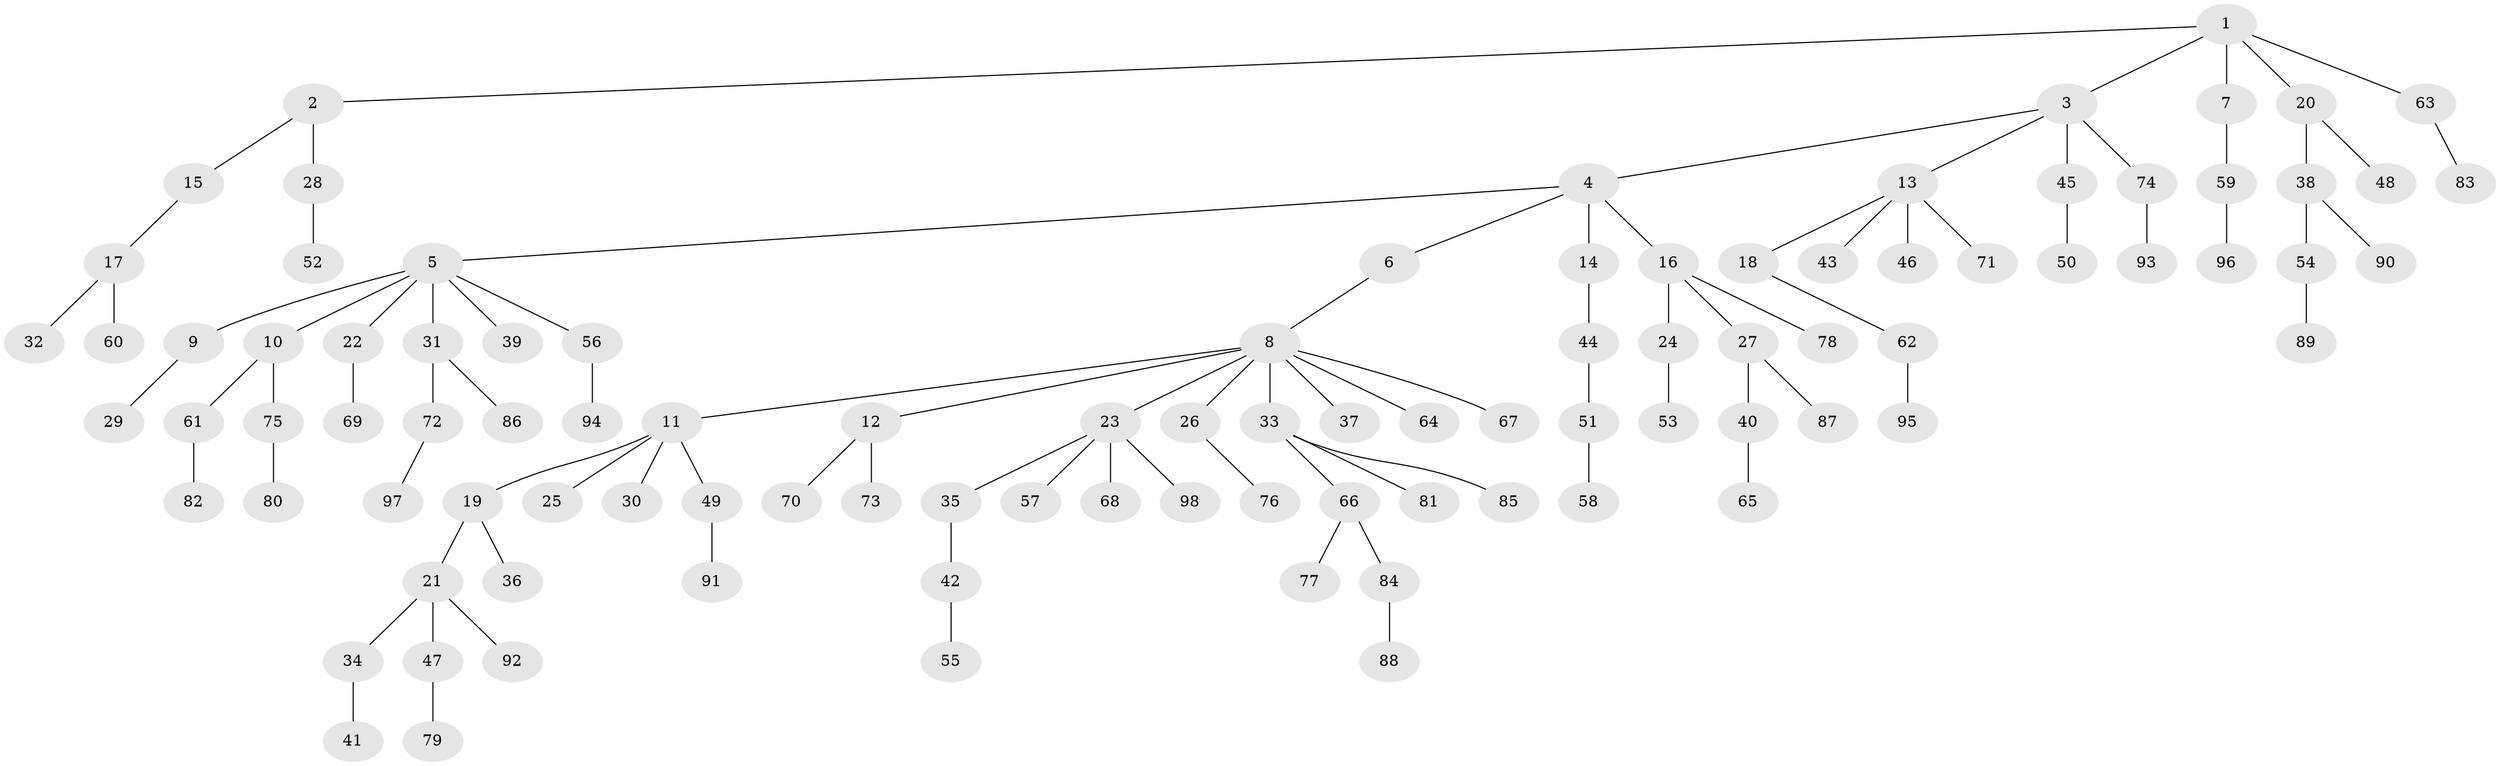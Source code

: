 // coarse degree distribution, {5: 0.078125, 3: 0.0625, 7: 0.015625, 2: 0.171875, 12: 0.015625, 1: 0.625, 4: 0.03125}
// Generated by graph-tools (version 1.1) at 2025/52/02/27/25 19:52:10]
// undirected, 98 vertices, 97 edges
graph export_dot {
graph [start="1"]
  node [color=gray90,style=filled];
  1;
  2;
  3;
  4;
  5;
  6;
  7;
  8;
  9;
  10;
  11;
  12;
  13;
  14;
  15;
  16;
  17;
  18;
  19;
  20;
  21;
  22;
  23;
  24;
  25;
  26;
  27;
  28;
  29;
  30;
  31;
  32;
  33;
  34;
  35;
  36;
  37;
  38;
  39;
  40;
  41;
  42;
  43;
  44;
  45;
  46;
  47;
  48;
  49;
  50;
  51;
  52;
  53;
  54;
  55;
  56;
  57;
  58;
  59;
  60;
  61;
  62;
  63;
  64;
  65;
  66;
  67;
  68;
  69;
  70;
  71;
  72;
  73;
  74;
  75;
  76;
  77;
  78;
  79;
  80;
  81;
  82;
  83;
  84;
  85;
  86;
  87;
  88;
  89;
  90;
  91;
  92;
  93;
  94;
  95;
  96;
  97;
  98;
  1 -- 2;
  1 -- 3;
  1 -- 7;
  1 -- 20;
  1 -- 63;
  2 -- 15;
  2 -- 28;
  3 -- 4;
  3 -- 13;
  3 -- 45;
  3 -- 74;
  4 -- 5;
  4 -- 6;
  4 -- 14;
  4 -- 16;
  5 -- 9;
  5 -- 10;
  5 -- 22;
  5 -- 31;
  5 -- 39;
  5 -- 56;
  6 -- 8;
  7 -- 59;
  8 -- 11;
  8 -- 12;
  8 -- 23;
  8 -- 26;
  8 -- 33;
  8 -- 37;
  8 -- 64;
  8 -- 67;
  9 -- 29;
  10 -- 61;
  10 -- 75;
  11 -- 19;
  11 -- 25;
  11 -- 30;
  11 -- 49;
  12 -- 70;
  12 -- 73;
  13 -- 18;
  13 -- 43;
  13 -- 46;
  13 -- 71;
  14 -- 44;
  15 -- 17;
  16 -- 24;
  16 -- 27;
  16 -- 78;
  17 -- 32;
  17 -- 60;
  18 -- 62;
  19 -- 21;
  19 -- 36;
  20 -- 38;
  20 -- 48;
  21 -- 34;
  21 -- 47;
  21 -- 92;
  22 -- 69;
  23 -- 35;
  23 -- 57;
  23 -- 68;
  23 -- 98;
  24 -- 53;
  26 -- 76;
  27 -- 40;
  27 -- 87;
  28 -- 52;
  31 -- 72;
  31 -- 86;
  33 -- 66;
  33 -- 81;
  33 -- 85;
  34 -- 41;
  35 -- 42;
  38 -- 54;
  38 -- 90;
  40 -- 65;
  42 -- 55;
  44 -- 51;
  45 -- 50;
  47 -- 79;
  49 -- 91;
  51 -- 58;
  54 -- 89;
  56 -- 94;
  59 -- 96;
  61 -- 82;
  62 -- 95;
  63 -- 83;
  66 -- 77;
  66 -- 84;
  72 -- 97;
  74 -- 93;
  75 -- 80;
  84 -- 88;
}
